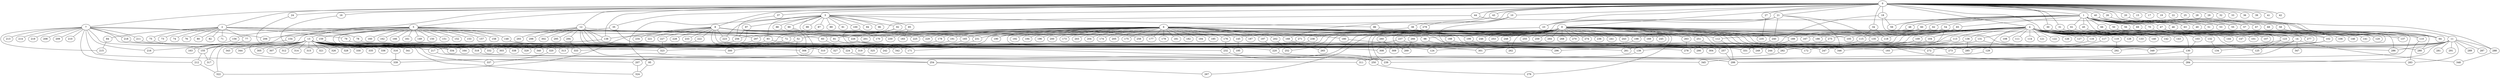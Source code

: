 
graph graphname {
    0 -- 1
0 -- 2
0 -- 3
0 -- 4
0 -- 5
0 -- 6
0 -- 7
0 -- 8
0 -- 9
0 -- 10
0 -- 11
0 -- 12
0 -- 13
0 -- 14
0 -- 15
0 -- 16
0 -- 17
0 -- 18
0 -- 19
0 -- 20
0 -- 21
0 -- 22
0 -- 23
0 -- 24
0 -- 25
0 -- 26
0 -- 27
0 -- 28
0 -- 29
0 -- 30
0 -- 31
0 -- 32
0 -- 33
0 -- 34
0 -- 35
0 -- 36
0 -- 37
0 -- 38
0 -- 39
0 -- 40
0 -- 41
0 -- 42
0 -- 43
0 -- 44
0 -- 138
1 -- 45
1 -- 46
1 -- 47
1 -- 48
1 -- 49
1 -- 50
1 -- 51
1 -- 52
1 -- 53
1 -- 54
1 -- 55
1 -- 56
1 -- 57
1 -- 58
1 -- 59
1 -- 60
1 -- 61
1 -- 62
1 -- 63
1 -- 64
1 -- 65
1 -- 66
1 -- 67
1 -- 68
1 -- 69
1 -- 70
1 -- 146
2 -- 71
2 -- 72
2 -- 73
2 -- 74
2 -- 75
2 -- 76
2 -- 77
2 -- 78
2 -- 79
2 -- 80
2 -- 81
2 -- 82
2 -- 83
2 -- 84
3 -- 96
3 -- 98
3 -- 99
3 -- 100
3 -- 97
3 -- 85
3 -- 86
3 -- 87
3 -- 88
3 -- 89
3 -- 90
3 -- 91
3 -- 92
3 -- 93
3 -- 94
3 -- 95
3 -- 223
4 -- 128
4 -- 130
4 -- 131
4 -- 132
4 -- 133
4 -- 134
4 -- 129
4 -- 136
4 -- 137
4 -- 138
4 -- 139
4 -- 140
4 -- 141
4 -- 142
4 -- 143
4 -- 144
4 -- 145
4 -- 146
4 -- 147
4 -- 135
4 -- 101
4 -- 102
4 -- 103
4 -- 104
4 -- 105
4 -- 106
4 -- 107
4 -- 108
4 -- 109
4 -- 110
4 -- 111
4 -- 112
4 -- 113
4 -- 114
4 -- 115
4 -- 116
4 -- 117
4 -- 118
4 -- 119
4 -- 120
4 -- 121
4 -- 122
4 -- 123
4 -- 124
4 -- 125
4 -- 126
4 -- 127
4 -- 169
4 -- 301
4 -- 334
5 -- 160
5 -- 162
5 -- 163
5 -- 164
5 -- 165
5 -- 166
5 -- 161
5 -- 148
5 -- 149
5 -- 150
5 -- 151
5 -- 152
5 -- 153
5 -- 154
5 -- 155
5 -- 156
5 -- 157
5 -- 158
5 -- 159
5 -- 201
5 -- 320
6 -- 167
6 -- 168
6 -- 169
6 -- 170
6 -- 171
6 -- 172
6 -- 173
6 -- 174
6 -- 175
6 -- 176
6 -- 177
6 -- 178
6 -- 179
6 -- 180
6 -- 181
6 -- 182
6 -- 183
6 -- 184
6 -- 185
6 -- 186
6 -- 187
6 -- 188
6 -- 189
6 -- 190
6 -- 191
6 -- 192
6 -- 193
6 -- 194
6 -- 195
6 -- 196
6 -- 197
6 -- 198
6 -- 199
6 -- 200
6 -- 201
6 -- 202
6 -- 203
6 -- 204
6 -- 205
6 -- 72
7 -- 206
7 -- 207
7 -- 208
7 -- 209
7 -- 210
7 -- 211
7 -- 212
7 -- 213
7 -- 214
7 -- 215
7 -- 216
7 -- 217
7 -- 218
7 -- 219
7 -- 220
7 -- 52
8 -- 224
8 -- 226
8 -- 227
8 -- 228
8 -- 229
8 -- 230
8 -- 225
8 -- 232
8 -- 233
8 -- 234
8 -- 231
8 -- 221
8 -- 222
8 -- 223
8 -- 322
8 -- 145
9 -- 256
9 -- 258
9 -- 259
9 -- 260
9 -- 261
9 -- 262
9 -- 257
9 -- 264
9 -- 265
9 -- 266
9 -- 267
9 -- 268
9 -- 269
9 -- 270
9 -- 271
9 -- 272
9 -- 273
9 -- 274
9 -- 275
9 -- 276
9 -- 277
9 -- 263
9 -- 235
9 -- 236
9 -- 237
9 -- 238
9 -- 239
9 -- 240
9 -- 241
9 -- 242
9 -- 243
9 -- 244
9 -- 245
9 -- 246
9 -- 247
9 -- 248
9 -- 249
9 -- 250
9 -- 251
9 -- 252
9 -- 253
9 -- 254
9 -- 255
10 -- 278
10 -- 279
11 -- 288
11 -- 290
11 -- 291
11 -- 292
11 -- 289
11 -- 280
11 -- 281
11 -- 282
11 -- 283
11 -- 284
11 -- 285
11 -- 286
11 -- 287
12 -- 293
12 -- 294
12 -- 295
12 -- 296
12 -- 297
12 -- 298
12 -- 299
12 -- 300
12 -- 301
12 -- 302
12 -- 138
13 -- 303
13 -- 304
13 -- 305
13 -- 306
13 -- 307
13 -- 308
13 -- 309
13 -- 310
13 -- 311
13 -- 312
13 -- 313
13 -- 314
13 -- 315
13 -- 316
13 -- 317
13 -- 318
13 -- 319
13 -- 320
13 -- 321
13 -- 322
13 -- 323
13 -- 324
13 -- 325
13 -- 326
13 -- 327
13 -- 328
13 -- 329
13 -- 330
13 -- 331
13 -- 332
13 -- 333
13 -- 334
13 -- 335
13 -- 336
13 -- 337
13 -- 338
13 -- 339
13 -- 340
13 -- 341
13 -- 342
13 -- 343
13 -- 344
13 -- 164
14 -- 345
14 -- 346
14 -- 347
14 -- 348
14 -- 349
16 -- 334
18 -- 280
18 -- 331
18 -- 59
20 -- 288
21 -- 135
21 -- 23
21 -- 346
21 -- 225
21 -- 240
23 -- 83
24 -- 334
26 -- 110
27 -- 235
30 -- 277
30 -- 123
31 -- 220
31 -- 277
34 -- 118
34 -- 115
35 -- 206
35 -- 282
37 -- 256
38 -- 105
38 -- 230
40 -- 64
40 -- 63
43 -- 168
44 -- 63
44 -- 297
45 -- 106
47 -- 64
47 -- 137
47 -- 299
48 -- 229
50 -- 282
52 -- 323
52 -- 254
54 -- 186
54 -- 304
54 -- 231
56 -- 286
58 -- 280
60 -- 81
60 -- 98
60 -- 189
61 -- 102
62 -- 165
62 -- 167
65 -- 275
65 -- 198
66 -- 141
70 -- 120
72 -- 300
75 -- 155
77 -- 163
78 -- 292
79 -- 124
79 -- 285
81 -- 171
83 -- 224
84 -- 215
85 -- 239
85 -- 183
86 -- 112
88 -- 306
90 -- 339
90 -- 258
92 -- 226
92 -- 340
93 -- 329
93 -- 171
95 -- 324
97 -- 303
97 -- 256
98 -- 139
100 -- 170
102 -- 193
102 -- 309
103 -- 130
104 -- 261
109 -- 296
109 -- 278
110 -- 283
112 -- 299
113 -- 325
113 -- 247
113 -- 331
115 -- 249
116 -- 272
117 -- 273
119 -- 292
123 -- 172
123 -- 125
129 -- 239
130 -- 284
130 -- 299
131 -- 308
131 -- 349
132 -- 134
135 -- 284
135 -- 244
136 -- 342
136 -- 285
138 -- 217
139 -- 207
145 -- 195
148 -- 331
148 -- 242
154 -- 155
155 -- 317
155 -- 212
156 -- 216
159 -- 334
165 -- 306
168 -- 265
176 -- 232
178 -- 320
180 -- 301
188 -- 346
189 -- 249
191 -- 313
197 -- 220
198 -- 301
199 -- 286
202 -- 252
207 -- 324
211 -- 282
212 -- 322
217 -- 254
218 -- 290
220 -- 283
222 -- 318
224 -- 250
226 -- 269
226 -- 249
227 -- 323
231 -- 334
232 -- 239
237 -- 333
237 -- 261
238 -- 327
240 -- 331
248 -- 262
250 -- 276
251 -- 257
254 -- 267
256 -- 332
257 -- 299
260 -- 309
263 -- 278
266 -- 269
271 -- 310
275 -- 319
282 -- 311
288 -- 348
294 -- 333
297 -- 338
316 -- 339
318 -- 345
320 -- 337

}
